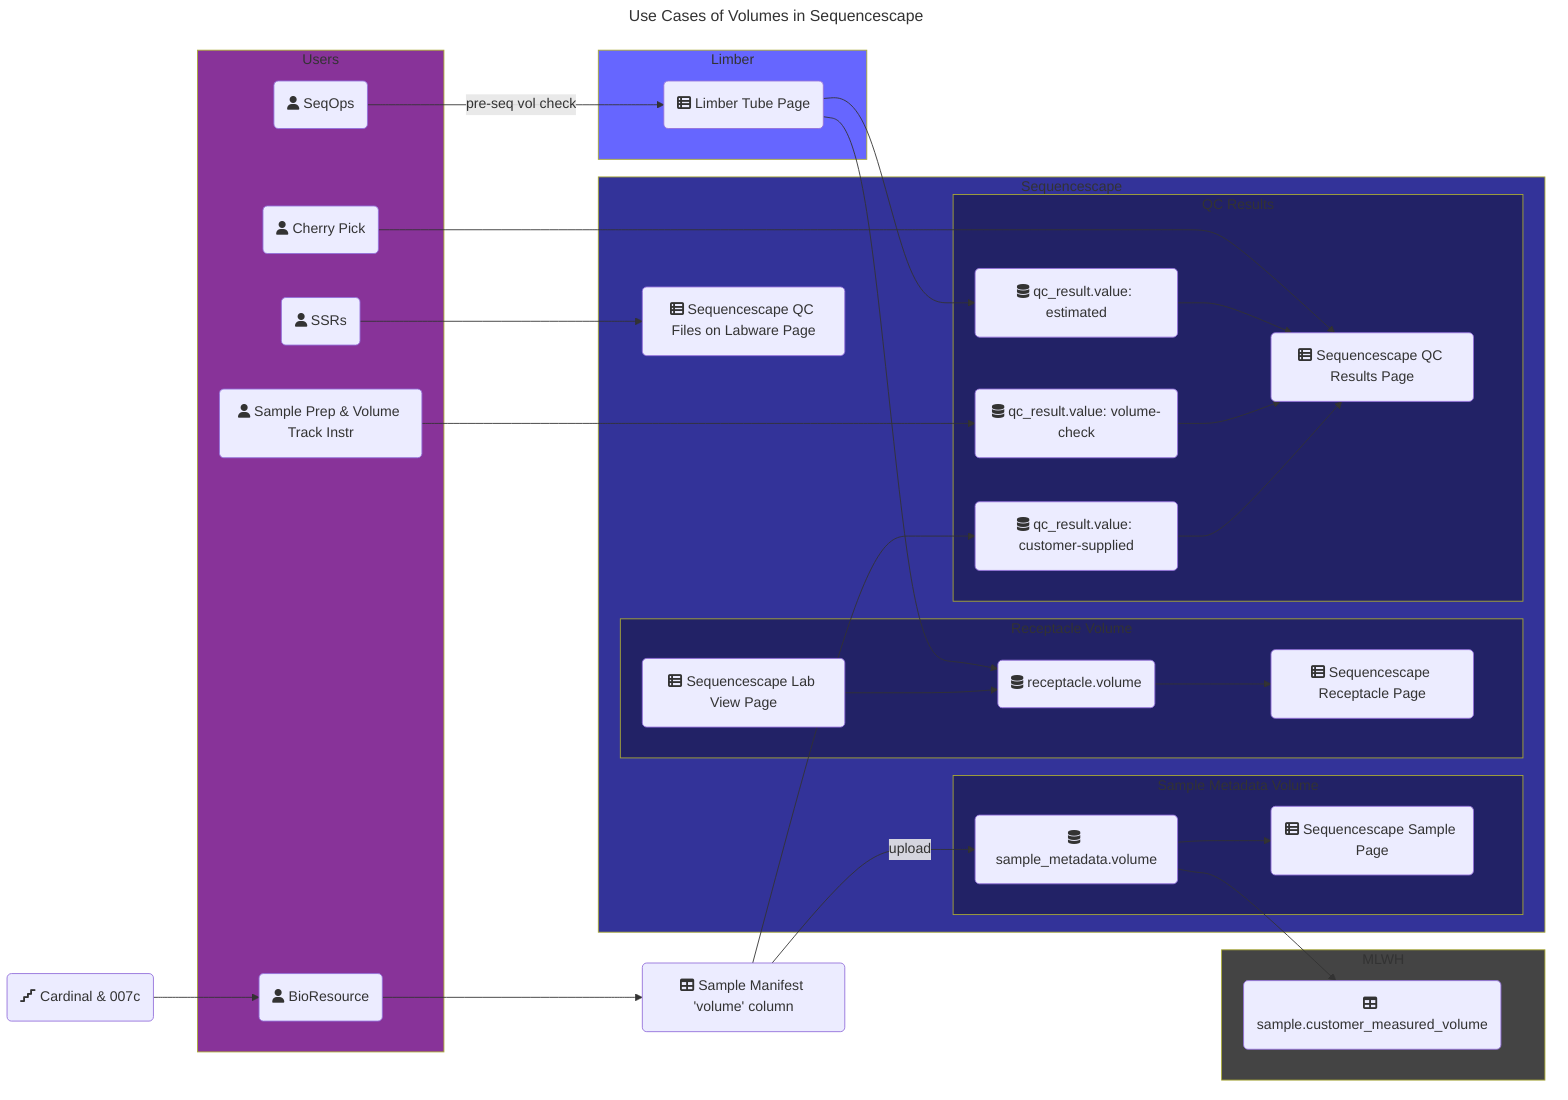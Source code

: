 ---
title: Use Cases of Volumes in Sequencescape
---
flowchart LR
    %% Nodes
        PL_Car07c(fa:fa-stairs Cardinal & 007c)
        %% Users
        User_BioRes(fa:fa-user BioResource)
        User_SeqOps(fa:fa-user SeqOps)
        User_SamplePrep(fa:fa-user Sample Prep & Volume Track Instr)
        User_CherryPick(fa:fa-user Cherry Pick)
        User_SSR(fa:fa-user SSRs)
        %% Interface
        Pg_LB_Tube(fa:fa-table-list Limber Tube Page)
        Pg_SS_Sample(fa:fa-table-list Sequencescape Sample Page)
        Pg_SS_LabView(fa:fa-table-list Sequencescape Lab View Page)
        Pg_SS_Receptacle(fa:fa-table-list Sequencescape Receptacle Page)
        Pg_SS_QcResults(fa:fa-table-list Sequencescape QC Results Page)
        Pg_SS_QcFileLabware(fa:fa-table-list Sequencescape QC Files on Labware Page)
        %% Data
        Mn_SampleVolCol(fa:fa-table Sample Manifest 'volume' column)
        DB_SS_ReceptacleVol(fa:fa-database receptacle.volume)
        DB_SS_SampleMetDatVol(fa:fa-database sample_metadata.volume)
        DB_SS_QcResultVolChk(fa:fa-database qc_result.value: volume-check)
        DB_SS_QcResultCusSup(fa:fa-database qc_result.value: customer-supplied)
        DB_SS_QcResultEstVol(fa:fa-database qc_result.value: estimated)
        DB_MLWH_SampleCustMeasVol(fa:fa-table sample.customer_measured_volume)

    %% Groupings of nodes
        subgraph Users
            User_BioRes
            User_SeqOps
            User_SamplePrep
            User_CherryPick
            User_SSR
        end
        subgraph Limber
            Pg_LB_Tube
        end
        subgraph Sequencescape
            Pg_SS_QcFileLabware
            subgraph Graph_SS_SMV["Sample Metadata Volume"]
                DB_SS_SampleMetDatVol
                Pg_SS_Sample
            end
            subgraph Graph_SS_RV["Receptacle Volume"]
                Pg_SS_LabView
                DB_SS_ReceptacleVol
                Pg_SS_Receptacle
            end
            subgraph Graph_SS_QC["QC Results"]
                DB_SS_QcResultEstVol
                DB_SS_QcResultVolChk
                DB_SS_QcResultCusSup
                Pg_SS_QcResults
            end
        end
        subgraph MLWH
            DB_MLWH_SampleCustMeasVol
        end


    %% Edge connections between nodes
        PL_Car07c --> User_BioRes --> Mn_SampleVolCol -- upload --> DB_SS_SampleMetDatVol
        Mn_SampleVolCol --> DB_SS_QcResultCusSup
        User_SamplePrep --> DB_SS_QcResultVolChk
        User_SeqOps -- pre-seq vol check --> Pg_LB_Tube
        User_CherryPick --> Pg_SS_QcResults

        Pg_LB_Tube --> DB_SS_ReceptacleVol
        Pg_LB_Tube --> DB_SS_QcResultEstVol

        DB_SS_QcResultEstVol --> Pg_SS_QcResults
        DB_SS_QcResultVolChk --> Pg_SS_QcResults
        DB_SS_QcResultCusSup --> Pg_SS_QcResults

        DB_SS_SampleMetDatVol --> Pg_SS_Sample
        Pg_SS_LabView --> DB_SS_ReceptacleVol --> Pg_SS_Receptacle

        DB_SS_SampleMetDatVol --> DB_MLWH_SampleCustMeasVol

        User_SSR --> Pg_SS_QcFileLabware

    %% Subgraph styling
        classDef Users fill:#839;
        classDef Limber fill:#66f;
        classDef Sequencescape fill:#339;
        classDef SequencescapeSub fill:#226;
        classDef MLWH fill:#444;

        class Users Users;
        class Limber Limber;
        class Sequencescape Sequencescape;
        class Graph_SS_SMV,Graph_SS_RV,Graph_SS_QC SequencescapeSub;
        class MLWH MLWH;